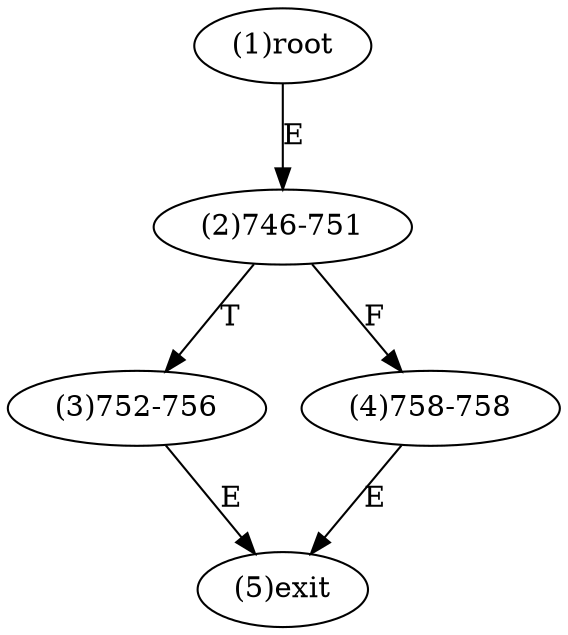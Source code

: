 digraph "" { 
1[ label="(1)root"];
2[ label="(2)746-751"];
3[ label="(3)752-756"];
4[ label="(4)758-758"];
5[ label="(5)exit"];
1->2[ label="E"];
2->4[ label="F"];
2->3[ label="T"];
3->5[ label="E"];
4->5[ label="E"];
}
